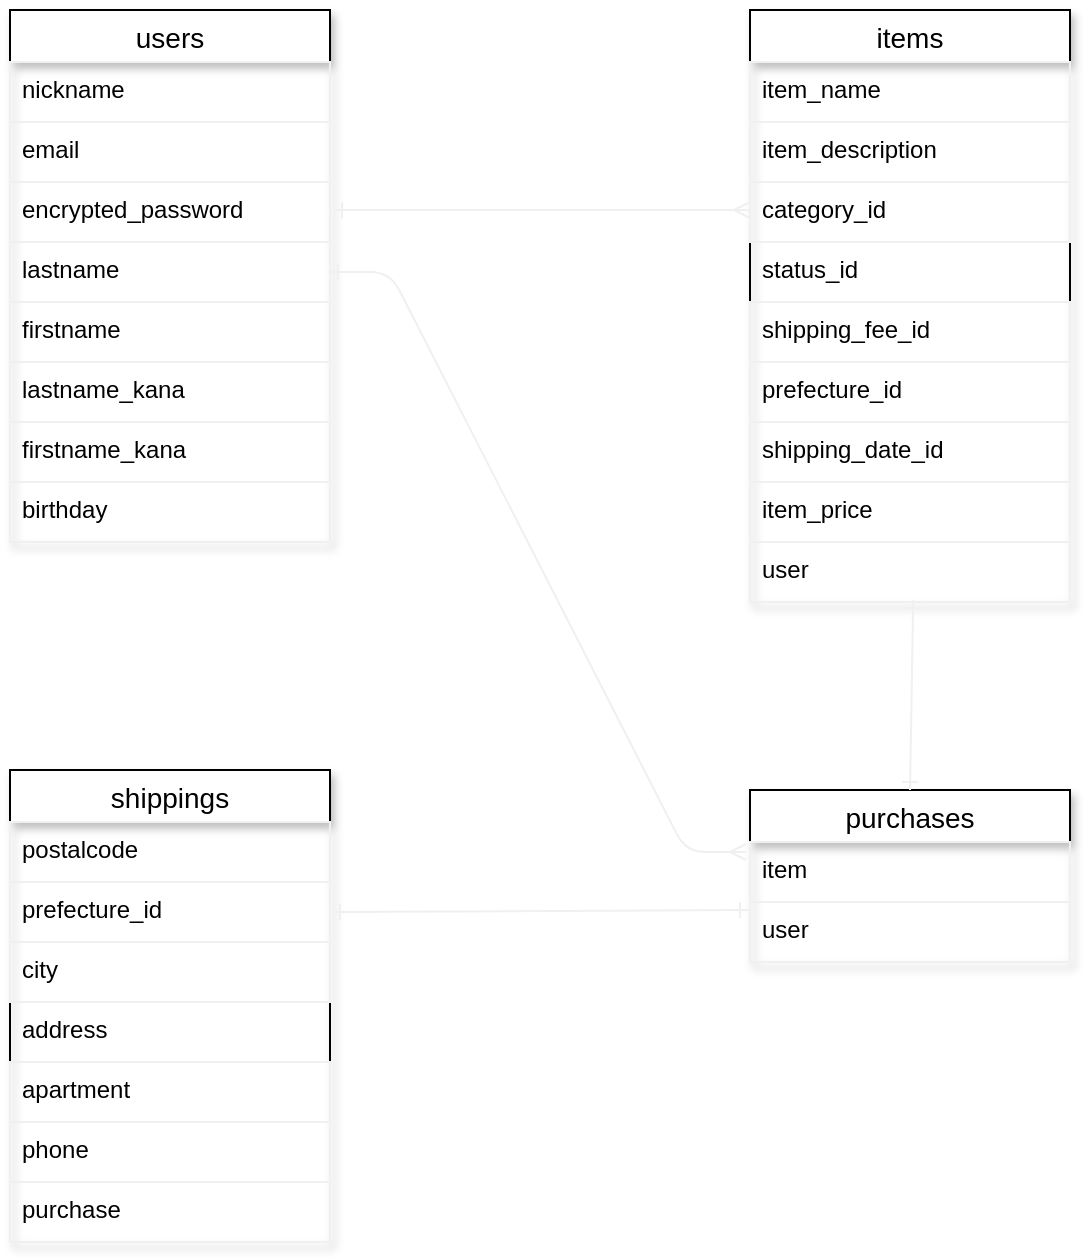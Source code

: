 <mxfile>
    <diagram id="3lw1c6W0_0OJP3JJnj1i" name="ページ1">
        <mxGraphModel dx="429" dy="568" grid="1" gridSize="10" guides="1" tooltips="1" connect="1" arrows="0" fold="1" page="1" pageScale="1" pageWidth="827" pageHeight="1169" math="0" shadow="0">
            <root>
                <mxCell id="0"/>
                <mxCell id="1" parent="0"/>
                <mxCell id="78" value="users" style="swimlane;fontStyle=0;childLayout=stackLayout;horizontal=1;startSize=26;horizontalStack=0;resizeParent=1;resizeParentMax=0;resizeLast=0;collapsible=1;marginBottom=0;align=center;fontSize=14;shadow=1;" parent="1" vertex="1">
                    <mxGeometry x="80" y="10" width="160" height="266" as="geometry"/>
                </mxCell>
                <mxCell id="79" value="nickname" style="text;fillColor=none;spacingLeft=4;spacingRight=4;overflow=hidden;rotatable=0;points=[[0,0.5],[1,0.5]];portConstraint=eastwest;fontSize=12;perimeterSpacing=2;strokeColor=#f0f0f0;" parent="78" vertex="1">
                    <mxGeometry y="26" width="160" height="30" as="geometry"/>
                </mxCell>
                <mxCell id="80" value="email" style="text;fillColor=none;spacingLeft=4;spacingRight=4;overflow=hidden;rotatable=0;points=[[0,0.5],[1,0.5]];portConstraint=eastwest;fontSize=12;perimeterSpacing=1;strokeColor=#f0f0f0;" parent="78" vertex="1">
                    <mxGeometry y="56" width="160" height="30" as="geometry"/>
                </mxCell>
                <mxCell id="81" value="encrypted_password" style="text;fillColor=none;spacingLeft=4;spacingRight=4;overflow=hidden;rotatable=0;points=[[0,0.5],[1,0.5]];portConstraint=eastwest;fontSize=12;strokeColor=#f0f0f0;" parent="78" vertex="1">
                    <mxGeometry y="86" width="160" height="30" as="geometry"/>
                </mxCell>
                <mxCell id="82" value="lastname" style="text;fillColor=none;spacingLeft=4;spacingRight=4;overflow=hidden;rotatable=0;points=[[0,0.5],[1,0.5]];portConstraint=eastwest;fontSize=12;strokeColor=#f0f0f0;" parent="78" vertex="1">
                    <mxGeometry y="116" width="160" height="30" as="geometry"/>
                </mxCell>
                <mxCell id="163" value="firstname" style="text;fillColor=none;spacingLeft=4;spacingRight=4;overflow=hidden;rotatable=0;points=[[0,0.5],[1,0.5]];portConstraint=eastwest;fontSize=12;strokeColor=#f0f0f0;" parent="78" vertex="1">
                    <mxGeometry y="146" width="160" height="30" as="geometry"/>
                </mxCell>
                <mxCell id="165" value="lastname_kana" style="text;fillColor=none;spacingLeft=4;spacingRight=4;overflow=hidden;rotatable=0;points=[[0,0.5],[1,0.5]];portConstraint=eastwest;fontSize=12;strokeColor=#f0f0f0;" parent="78" vertex="1">
                    <mxGeometry y="176" width="160" height="30" as="geometry"/>
                </mxCell>
                <mxCell id="166" value="firstname_kana" style="text;fillColor=none;spacingLeft=4;spacingRight=4;overflow=hidden;rotatable=0;points=[[0,0.5],[1,0.5]];portConstraint=eastwest;fontSize=12;strokeColor=#f0f0f0;" parent="78" vertex="1">
                    <mxGeometry y="206" width="160" height="30" as="geometry"/>
                </mxCell>
                <mxCell id="172" value="birthday" style="text;fillColor=none;spacingLeft=4;spacingRight=4;overflow=hidden;rotatable=0;points=[[0,0.5],[1,0.5]];portConstraint=eastwest;fontSize=12;strokeColor=#f0f0f0;" vertex="1" parent="78">
                    <mxGeometry y="236" width="160" height="30" as="geometry"/>
                </mxCell>
                <mxCell id="83" value="items" style="swimlane;fontStyle=0;childLayout=stackLayout;horizontal=1;startSize=26;horizontalStack=0;resizeParent=1;resizeParentMax=0;resizeLast=0;collapsible=1;marginBottom=0;align=center;fontSize=14;shadow=1;" parent="1" vertex="1">
                    <mxGeometry x="450" y="10" width="160" height="296" as="geometry">
                        <mxRectangle x="450" y="90" width="70" height="26" as="alternateBounds"/>
                    </mxGeometry>
                </mxCell>
                <mxCell id="84" value="item_name  " style="text;fillColor=none;spacingLeft=4;spacingRight=4;overflow=hidden;rotatable=0;points=[[0,0.5],[1,0.5]];portConstraint=eastwest;fontSize=12;perimeterSpacing=2;strokeColor=#f0f0f0;" parent="83" vertex="1">
                    <mxGeometry y="26" width="160" height="30" as="geometry"/>
                </mxCell>
                <mxCell id="85" value="item_description" style="text;fillColor=none;spacingLeft=4;spacingRight=4;overflow=hidden;rotatable=0;points=[[0,0.5],[1,0.5]];portConstraint=eastwest;fontSize=12;perimeterSpacing=1;strokeColor=#f0f0f0;" parent="83" vertex="1">
                    <mxGeometry y="56" width="160" height="30" as="geometry"/>
                </mxCell>
                <mxCell id="86" value="category_id" style="text;fillColor=none;spacingLeft=4;spacingRight=4;overflow=hidden;rotatable=0;points=[[0,0.5],[1,0.5]];portConstraint=eastwest;fontSize=12;strokeColor=#f0f0f0;" parent="83" vertex="1">
                    <mxGeometry y="86" width="160" height="30" as="geometry"/>
                </mxCell>
                <mxCell id="99" value="status_id" style="text;strokeColor=none;fillColor=none;spacingLeft=4;spacingRight=4;overflow=hidden;rotatable=0;points=[[0,0.5],[1,0.5]];portConstraint=eastwest;fontSize=12;" parent="83" vertex="1">
                    <mxGeometry y="116" width="160" height="30" as="geometry"/>
                </mxCell>
                <mxCell id="89" value="shipping_fee_id" style="text;fillColor=none;spacingLeft=4;spacingRight=4;overflow=hidden;rotatable=0;points=[[0,0.5],[1,0.5]];portConstraint=eastwest;fontSize=12;strokeColor=#f0f0f0;" parent="83" vertex="1">
                    <mxGeometry y="146" width="160" height="30" as="geometry"/>
                </mxCell>
                <mxCell id="173" value="prefecture_id" style="text;fillColor=none;spacingLeft=4;spacingRight=4;overflow=hidden;rotatable=0;points=[[0,0.5],[1,0.5]];portConstraint=eastwest;fontSize=12;strokeColor=#f0f0f0;" vertex="1" parent="83">
                    <mxGeometry y="176" width="160" height="30" as="geometry"/>
                </mxCell>
                <mxCell id="174" value="shipping_date_id" style="text;fillColor=none;spacingLeft=4;spacingRight=4;overflow=hidden;rotatable=0;points=[[0,0.5],[1,0.5]];portConstraint=eastwest;fontSize=12;strokeColor=#f0f0f0;" vertex="1" parent="83">
                    <mxGeometry y="206" width="160" height="30" as="geometry"/>
                </mxCell>
                <mxCell id="175" value="item_price" style="text;fillColor=none;spacingLeft=4;spacingRight=4;overflow=hidden;rotatable=0;points=[[0,0.5],[1,0.5]];portConstraint=eastwest;fontSize=12;strokeColor=#f0f0f0;" vertex="1" parent="83">
                    <mxGeometry y="236" width="160" height="30" as="geometry"/>
                </mxCell>
                <mxCell id="176" value="user" style="text;fillColor=none;spacingLeft=4;spacingRight=4;overflow=hidden;rotatable=0;points=[[0,0.5],[1,0.5]];portConstraint=eastwest;fontSize=12;strokeColor=#f0f0f0;" vertex="1" parent="83">
                    <mxGeometry y="266" width="160" height="30" as="geometry"/>
                </mxCell>
                <mxCell id="100" value="purchases" style="swimlane;fontStyle=0;childLayout=stackLayout;horizontal=1;startSize=26;horizontalStack=0;resizeParent=1;resizeParentMax=0;resizeLast=0;collapsible=1;marginBottom=0;align=center;fontSize=14;shadow=1;" parent="1" vertex="1">
                    <mxGeometry x="450" y="400" width="160" height="86" as="geometry"/>
                </mxCell>
                <mxCell id="102" value="item" style="text;fillColor=none;spacingLeft=4;spacingRight=4;overflow=hidden;rotatable=0;points=[[0,0.5],[1,0.5]];portConstraint=eastwest;fontSize=12;perimeterSpacing=1;strokeColor=#f0f0f0;" parent="100" vertex="1">
                    <mxGeometry y="26" width="160" height="30" as="geometry"/>
                </mxCell>
                <mxCell id="103" value="user" style="text;fillColor=none;spacingLeft=4;spacingRight=4;overflow=hidden;rotatable=0;points=[[0,0.5],[1,0.5]];portConstraint=eastwest;fontSize=12;strokeColor=#f0f0f0;" parent="100" vertex="1">
                    <mxGeometry y="56" width="160" height="30" as="geometry"/>
                </mxCell>
                <mxCell id="105" value="shippings" style="swimlane;fontStyle=0;childLayout=stackLayout;horizontal=1;startSize=26;horizontalStack=0;resizeParent=1;resizeParentMax=0;resizeLast=0;collapsible=1;marginBottom=0;align=center;fontSize=14;shadow=1;" parent="1" vertex="1">
                    <mxGeometry x="80" y="390" width="160" height="236" as="geometry"/>
                </mxCell>
                <mxCell id="106" value="postalcode" style="text;fillColor=none;spacingLeft=4;spacingRight=4;overflow=hidden;rotatable=0;points=[[0,0.5],[1,0.5]];portConstraint=eastwest;fontSize=12;perimeterSpacing=2;strokeColor=#f0f0f0;" parent="105" vertex="1">
                    <mxGeometry y="26" width="160" height="30" as="geometry"/>
                </mxCell>
                <mxCell id="107" value="prefecture_id " style="text;fillColor=none;spacingLeft=4;spacingRight=4;overflow=hidden;rotatable=0;points=[[0,0.5],[1,0.5]];portConstraint=eastwest;fontSize=12;perimeterSpacing=1;strokeColor=#f0f0f0;" parent="105" vertex="1">
                    <mxGeometry y="56" width="160" height="30" as="geometry"/>
                </mxCell>
                <mxCell id="108" value="city" style="text;fillColor=none;spacingLeft=4;spacingRight=4;overflow=hidden;rotatable=0;points=[[0,0.5],[1,0.5]];portConstraint=eastwest;fontSize=12;strokeColor=#f0f0f0;" parent="105" vertex="1">
                    <mxGeometry y="86" width="160" height="30" as="geometry"/>
                </mxCell>
                <mxCell id="109" value="address" style="text;strokeColor=none;fillColor=none;spacingLeft=4;spacingRight=4;overflow=hidden;rotatable=0;points=[[0,0.5],[1,0.5]];portConstraint=eastwest;fontSize=12;" parent="105" vertex="1">
                    <mxGeometry y="116" width="160" height="30" as="geometry"/>
                </mxCell>
                <mxCell id="110" value="apartment" style="text;fillColor=none;spacingLeft=4;spacingRight=4;overflow=hidden;rotatable=0;points=[[0,0.5],[1,0.5]];portConstraint=eastwest;fontSize=12;strokeColor=#f0f0f0;" parent="105" vertex="1">
                    <mxGeometry y="146" width="160" height="30" as="geometry"/>
                </mxCell>
                <mxCell id="111" value="phone" style="text;fillColor=none;spacingLeft=4;spacingRight=4;overflow=hidden;rotatable=0;points=[[0,0.5],[1,0.5]];portConstraint=eastwest;fontSize=12;strokeColor=#f0f0f0;" parent="105" vertex="1">
                    <mxGeometry y="176" width="160" height="30" as="geometry"/>
                </mxCell>
                <mxCell id="177" value="purchase" style="text;fillColor=none;spacingLeft=4;spacingRight=4;overflow=hidden;rotatable=0;points=[[0,0.5],[1,0.5]];portConstraint=eastwest;fontSize=12;perimeterSpacing=1;strokeColor=#f0f0f0;" vertex="1" parent="105">
                    <mxGeometry y="206" width="160" height="30" as="geometry"/>
                </mxCell>
                <mxCell id="113" value="" style="edgeStyle=none;html=1;startArrow=ERone;startFill=0;endArrow=ERone;endFill=0;strokeColor=#f0f0f0;exitX=0.51;exitY=0.969;exitDx=0;exitDy=0;exitPerimeter=0;entryX=0.5;entryY=0;entryDx=0;entryDy=0;" parent="1" source="176" target="100" edge="1">
                    <mxGeometry relative="1" as="geometry">
                        <mxPoint x="530" y="309" as="sourcePoint"/>
                        <mxPoint x="533" y="389" as="targetPoint"/>
                    </mxGeometry>
                </mxCell>
                <mxCell id="115" value="" style="edgeStyle=none;html=1;startArrow=ERone;startFill=0;endArrow=ERone;endFill=0;strokeColor=#f0f0f0;entryX=1;entryY=0.5;entryDx=0;entryDy=0;exitX=-0.006;exitY=0.133;exitDx=0;exitDy=0;exitPerimeter=0;" parent="1" source="103" target="107" edge="1">
                    <mxGeometry relative="1" as="geometry">
                        <mxPoint x="310" y="350" as="sourcePoint"/>
                        <mxPoint x="310" y="434" as="targetPoint"/>
                    </mxGeometry>
                </mxCell>
                <mxCell id="168" value="" style="edgeStyle=none;html=1;startArrow=ERmany;startFill=0;endArrow=ERone;endFill=0;strokeColor=#f0f0f0;entryX=1;entryY=0.5;entryDx=0;entryDy=0;exitX=0;exitY=0.5;exitDx=0;exitDy=0;" parent="1" edge="1">
                    <mxGeometry relative="1" as="geometry">
                        <mxPoint x="450" y="110" as="sourcePoint"/>
                        <mxPoint x="242.0" y="110" as="targetPoint"/>
                    </mxGeometry>
                </mxCell>
                <mxCell id="170" value="" style="edgeStyle=entityRelationEdgeStyle;fontSize=12;html=1;endArrow=ERmany;strokeColor=#f0f0f0;strokeWidth=1;exitX=1;exitY=0.5;exitDx=0;exitDy=0;entryX=0;entryY=0.5;entryDx=0;entryDy=0;startArrow=ERone;startFill=0;" parent="1" source="82" edge="1">
                    <mxGeometry width="100" height="100" relative="1" as="geometry">
                        <mxPoint x="270" y="330" as="sourcePoint"/>
                        <mxPoint x="448" y="431" as="targetPoint"/>
                    </mxGeometry>
                </mxCell>
            </root>
        </mxGraphModel>
    </diagram>
</mxfile>